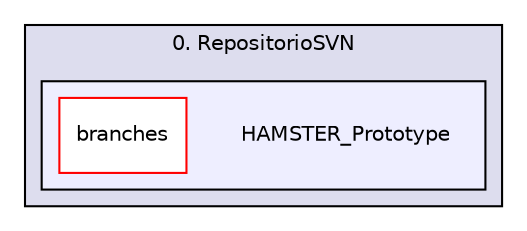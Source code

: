 digraph "M:/Office/!Doutorado/0. RepositorioSVN/HAMSTER_Prototype" {
  compound=true
  node [ fontsize="10", fontname="Helvetica"];
  edge [ labelfontsize="10", labelfontname="Helvetica"];
  subgraph clusterdir_48b7a187bfb6a1248a9b2a293126e90b {
    graph [ bgcolor="#ddddee", pencolor="black", label="0. RepositorioSVN" fontname="Helvetica", fontsize="10", URL="dir_48b7a187bfb6a1248a9b2a293126e90b.html"]
  subgraph clusterdir_0082229fbb81d6546c7447205b2d1f36 {
    graph [ bgcolor="#eeeeff", pencolor="black", label="" URL="dir_0082229fbb81d6546c7447205b2d1f36.html"];
    dir_0082229fbb81d6546c7447205b2d1f36 [shape=plaintext label="HAMSTER_Prototype"];
    dir_659fafc6305c7d0b7aee97ff4c33cacf [shape=box label="branches" color="red" fillcolor="white" style="filled" URL="dir_659fafc6305c7d0b7aee97ff4c33cacf.html"];
  }
  }
}

